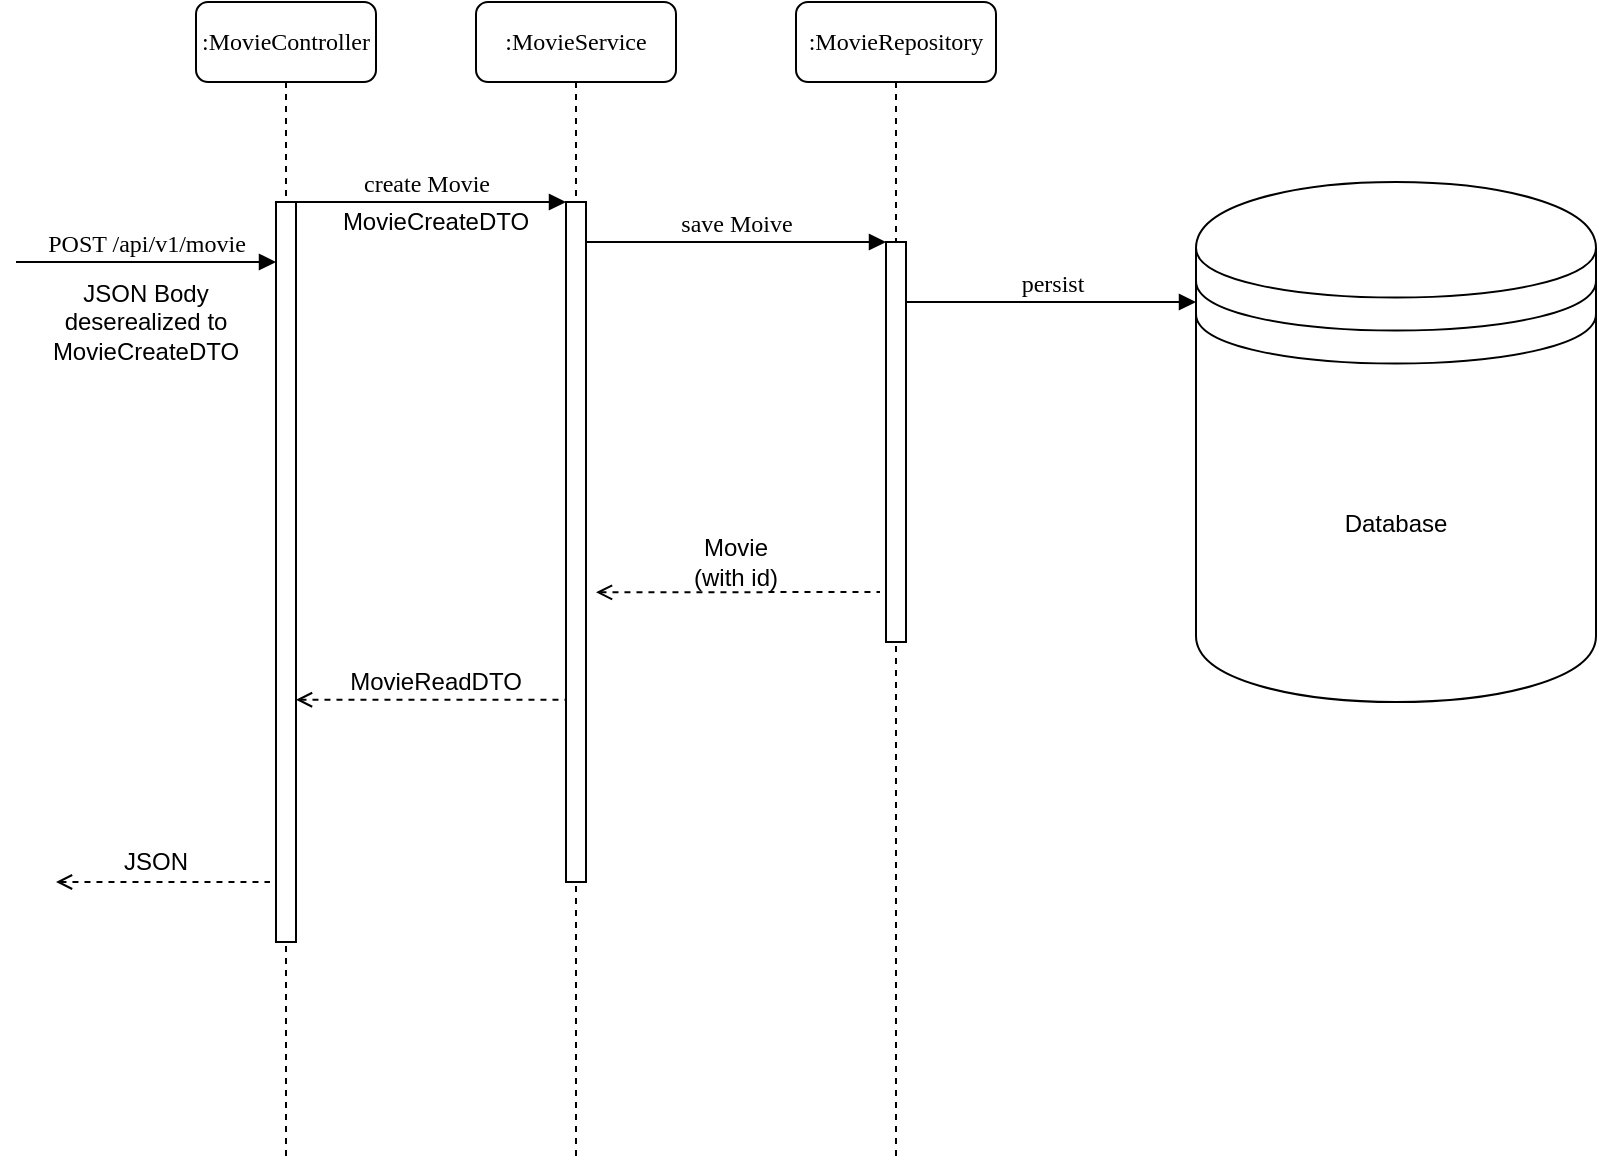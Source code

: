 <mxfile version="12.4.2" type="device" pages="1"><diagram name="Page-1" id="13e1069c-82ec-6db2-03f1-153e76fe0fe0"><mxGraphModel dx="1422" dy="822" grid="1" gridSize="10" guides="1" tooltips="1" connect="1" arrows="1" fold="1" page="1" pageScale="1" pageWidth="1100" pageHeight="850" background="#ffffff" math="0" shadow="0"><root><mxCell id="0"/><mxCell id="1" parent="0"/><mxCell id="7baba1c4bc27f4b0-2" value=":MovieService" style="shape=umlLifeline;perimeter=lifelinePerimeter;whiteSpace=wrap;html=1;container=1;collapsible=0;recursiveResize=0;outlineConnect=0;rounded=1;shadow=0;comic=0;labelBackgroundColor=none;strokeWidth=1;fontFamily=Verdana;fontSize=12;align=center;" parent="1" vertex="1"><mxGeometry x="370" y="50" width="100" height="580" as="geometry"/></mxCell><mxCell id="7baba1c4bc27f4b0-10" value="" style="html=1;points=[];perimeter=orthogonalPerimeter;rounded=0;shadow=0;comic=0;labelBackgroundColor=none;strokeWidth=1;fontFamily=Verdana;fontSize=12;align=center;" parent="7baba1c4bc27f4b0-2" vertex="1"><mxGeometry x="45" y="100" width="10" height="340" as="geometry"/></mxCell><mxCell id="7baba1c4bc27f4b0-3" value=":MovieRepository" style="shape=umlLifeline;perimeter=lifelinePerimeter;whiteSpace=wrap;html=1;container=1;collapsible=0;recursiveResize=0;outlineConnect=0;rounded=1;shadow=0;comic=0;labelBackgroundColor=none;strokeWidth=1;fontFamily=Verdana;fontSize=12;align=center;" parent="1" vertex="1"><mxGeometry x="530" y="50" width="100" height="580" as="geometry"/></mxCell><mxCell id="7baba1c4bc27f4b0-13" value="" style="html=1;points=[];perimeter=orthogonalPerimeter;rounded=0;shadow=0;comic=0;labelBackgroundColor=none;strokeWidth=1;fontFamily=Verdana;fontSize=12;align=center;" parent="7baba1c4bc27f4b0-3" vertex="1"><mxGeometry x="45" y="120" width="10" height="200" as="geometry"/></mxCell><mxCell id="7baba1c4bc27f4b0-8" value=":MovieController" style="shape=umlLifeline;perimeter=lifelinePerimeter;whiteSpace=wrap;html=1;container=1;collapsible=0;recursiveResize=0;outlineConnect=0;rounded=1;shadow=0;comic=0;labelBackgroundColor=none;strokeWidth=1;fontFamily=Verdana;fontSize=12;align=center;size=40;labelBorderColor=none;spacing=2;" parent="1" vertex="1"><mxGeometry x="230" y="50" width="90" height="580" as="geometry"/></mxCell><mxCell id="7baba1c4bc27f4b0-9" value="" style="html=1;points=[];perimeter=orthogonalPerimeter;rounded=0;shadow=0;comic=0;labelBackgroundColor=none;strokeWidth=1;fontFamily=Verdana;fontSize=12;align=center;" parent="7baba1c4bc27f4b0-8" vertex="1"><mxGeometry x="40" y="100" width="10" height="370" as="geometry"/></mxCell><mxCell id="aZ1SVaHdfcJikUP6dR0N-10" value="MovieReadDTO" style="text;html=1;strokeColor=none;fillColor=none;align=center;verticalAlign=middle;whiteSpace=wrap;rounded=0;" vertex="1" parent="7baba1c4bc27f4b0-8"><mxGeometry x="100" y="330" width="40" height="20" as="geometry"/></mxCell><mxCell id="7baba1c4bc27f4b0-17" value="persist" style="html=1;verticalAlign=bottom;endArrow=block;labelBackgroundColor=none;fontFamily=Verdana;fontSize=12;edgeStyle=elbowEdgeStyle;elbow=vertical;" parent="1" source="7baba1c4bc27f4b0-13" edge="1"><mxGeometry relative="1" as="geometry"><mxPoint x="640" y="200" as="sourcePoint"/><Array as="points"><mxPoint x="590" y="200"/></Array><mxPoint x="730" y="200" as="targetPoint"/></mxGeometry></mxCell><mxCell id="7baba1c4bc27f4b0-11" value="create Movie" style="html=1;verticalAlign=bottom;endArrow=block;entryX=0;entryY=0;labelBackgroundColor=none;fontFamily=Verdana;fontSize=12;edgeStyle=elbowEdgeStyle;elbow=vertical;" parent="1" source="7baba1c4bc27f4b0-8" target="7baba1c4bc27f4b0-10" edge="1"><mxGeometry relative="1" as="geometry"><mxPoint x="350" y="170" as="sourcePoint"/></mxGeometry></mxCell><mxCell id="7baba1c4bc27f4b0-14" value="save Moive" style="html=1;verticalAlign=bottom;endArrow=block;entryX=0;entryY=0;labelBackgroundColor=none;fontFamily=Verdana;fontSize=12;edgeStyle=elbowEdgeStyle;elbow=vertical;" parent="1" source="7baba1c4bc27f4b0-10" target="7baba1c4bc27f4b0-13" edge="1"><mxGeometry relative="1" as="geometry"><mxPoint x="500" y="180" as="sourcePoint"/></mxGeometry></mxCell><mxCell id="aZ1SVaHdfcJikUP6dR0N-1" value="Database" style="shape=datastore;whiteSpace=wrap;html=1;" vertex="1" parent="1"><mxGeometry x="730" y="140" width="200" height="260" as="geometry"/></mxCell><mxCell id="aZ1SVaHdfcJikUP6dR0N-2" value="POST /api/v1/movie" style="html=1;verticalAlign=bottom;endArrow=block;entryX=0;entryY=0;labelBackgroundColor=none;fontFamily=Verdana;fontSize=12;edgeStyle=elbowEdgeStyle;elbow=vertical;" edge="1" parent="1"><mxGeometry relative="1" as="geometry"><mxPoint x="140" y="180" as="sourcePoint"/><mxPoint x="270" y="180" as="targetPoint"/></mxGeometry></mxCell><mxCell id="aZ1SVaHdfcJikUP6dR0N-3" value="JSON Body&lt;br&gt;deserealized to&lt;br&gt;MovieCreateDTO" style="text;html=1;strokeColor=none;fillColor=none;align=center;verticalAlign=middle;whiteSpace=wrap;rounded=0;" vertex="1" parent="1"><mxGeometry x="160" y="180" width="90" height="60" as="geometry"/></mxCell><mxCell id="aZ1SVaHdfcJikUP6dR0N-5" value="MovieCreateDTO" style="text;html=1;strokeColor=none;fillColor=none;align=center;verticalAlign=middle;whiteSpace=wrap;rounded=0;" vertex="1" parent="1"><mxGeometry x="330" y="150" width="40" height="20" as="geometry"/></mxCell><mxCell id="aZ1SVaHdfcJikUP6dR0N-7" value="" style="endArrow=none;dashed=1;html=1;exitX=1.5;exitY=0.574;exitDx=0;exitDy=0;exitPerimeter=0;endFill=0;startArrow=open;startFill=0;" edge="1" parent="1" source="7baba1c4bc27f4b0-10"><mxGeometry width="50" height="50" relative="1" as="geometry"><mxPoint x="130" y="710" as="sourcePoint"/><mxPoint x="572" y="345" as="targetPoint"/></mxGeometry></mxCell><mxCell id="aZ1SVaHdfcJikUP6dR0N-8" value="Movie&lt;br&gt;(with id)" style="text;html=1;strokeColor=none;fillColor=none;align=center;verticalAlign=middle;whiteSpace=wrap;rounded=0;" vertex="1" parent="1"><mxGeometry x="470" y="320" width="60" height="20" as="geometry"/></mxCell><mxCell id="aZ1SVaHdfcJikUP6dR0N-9" value="" style="endArrow=none;dashed=1;html=1;entryX=0;entryY=0.732;entryDx=0;entryDy=0;entryPerimeter=0;startArrow=open;startFill=0;" edge="1" parent="1" source="7baba1c4bc27f4b0-9" target="7baba1c4bc27f4b0-10"><mxGeometry width="50" height="50" relative="1" as="geometry"><mxPoint x="320" y="470" as="sourcePoint"/><mxPoint x="370" y="420" as="targetPoint"/></mxGeometry></mxCell><mxCell id="aZ1SVaHdfcJikUP6dR0N-16" value="" style="endArrow=none;dashed=1;html=1;entryX=-0.3;entryY=0.919;entryDx=0;entryDy=0;entryPerimeter=0;startArrow=open;startFill=0;" edge="1" parent="1" target="7baba1c4bc27f4b0-9"><mxGeometry width="50" height="50" relative="1" as="geometry"><mxPoint x="160" y="490" as="sourcePoint"/><mxPoint x="250" y="450" as="targetPoint"/></mxGeometry></mxCell><mxCell id="aZ1SVaHdfcJikUP6dR0N-17" value="JSON" style="text;html=1;strokeColor=none;fillColor=none;align=center;verticalAlign=middle;whiteSpace=wrap;rounded=0;" vertex="1" parent="1"><mxGeometry x="190" y="470" width="40" height="20" as="geometry"/></mxCell></root></mxGraphModel></diagram></mxfile>